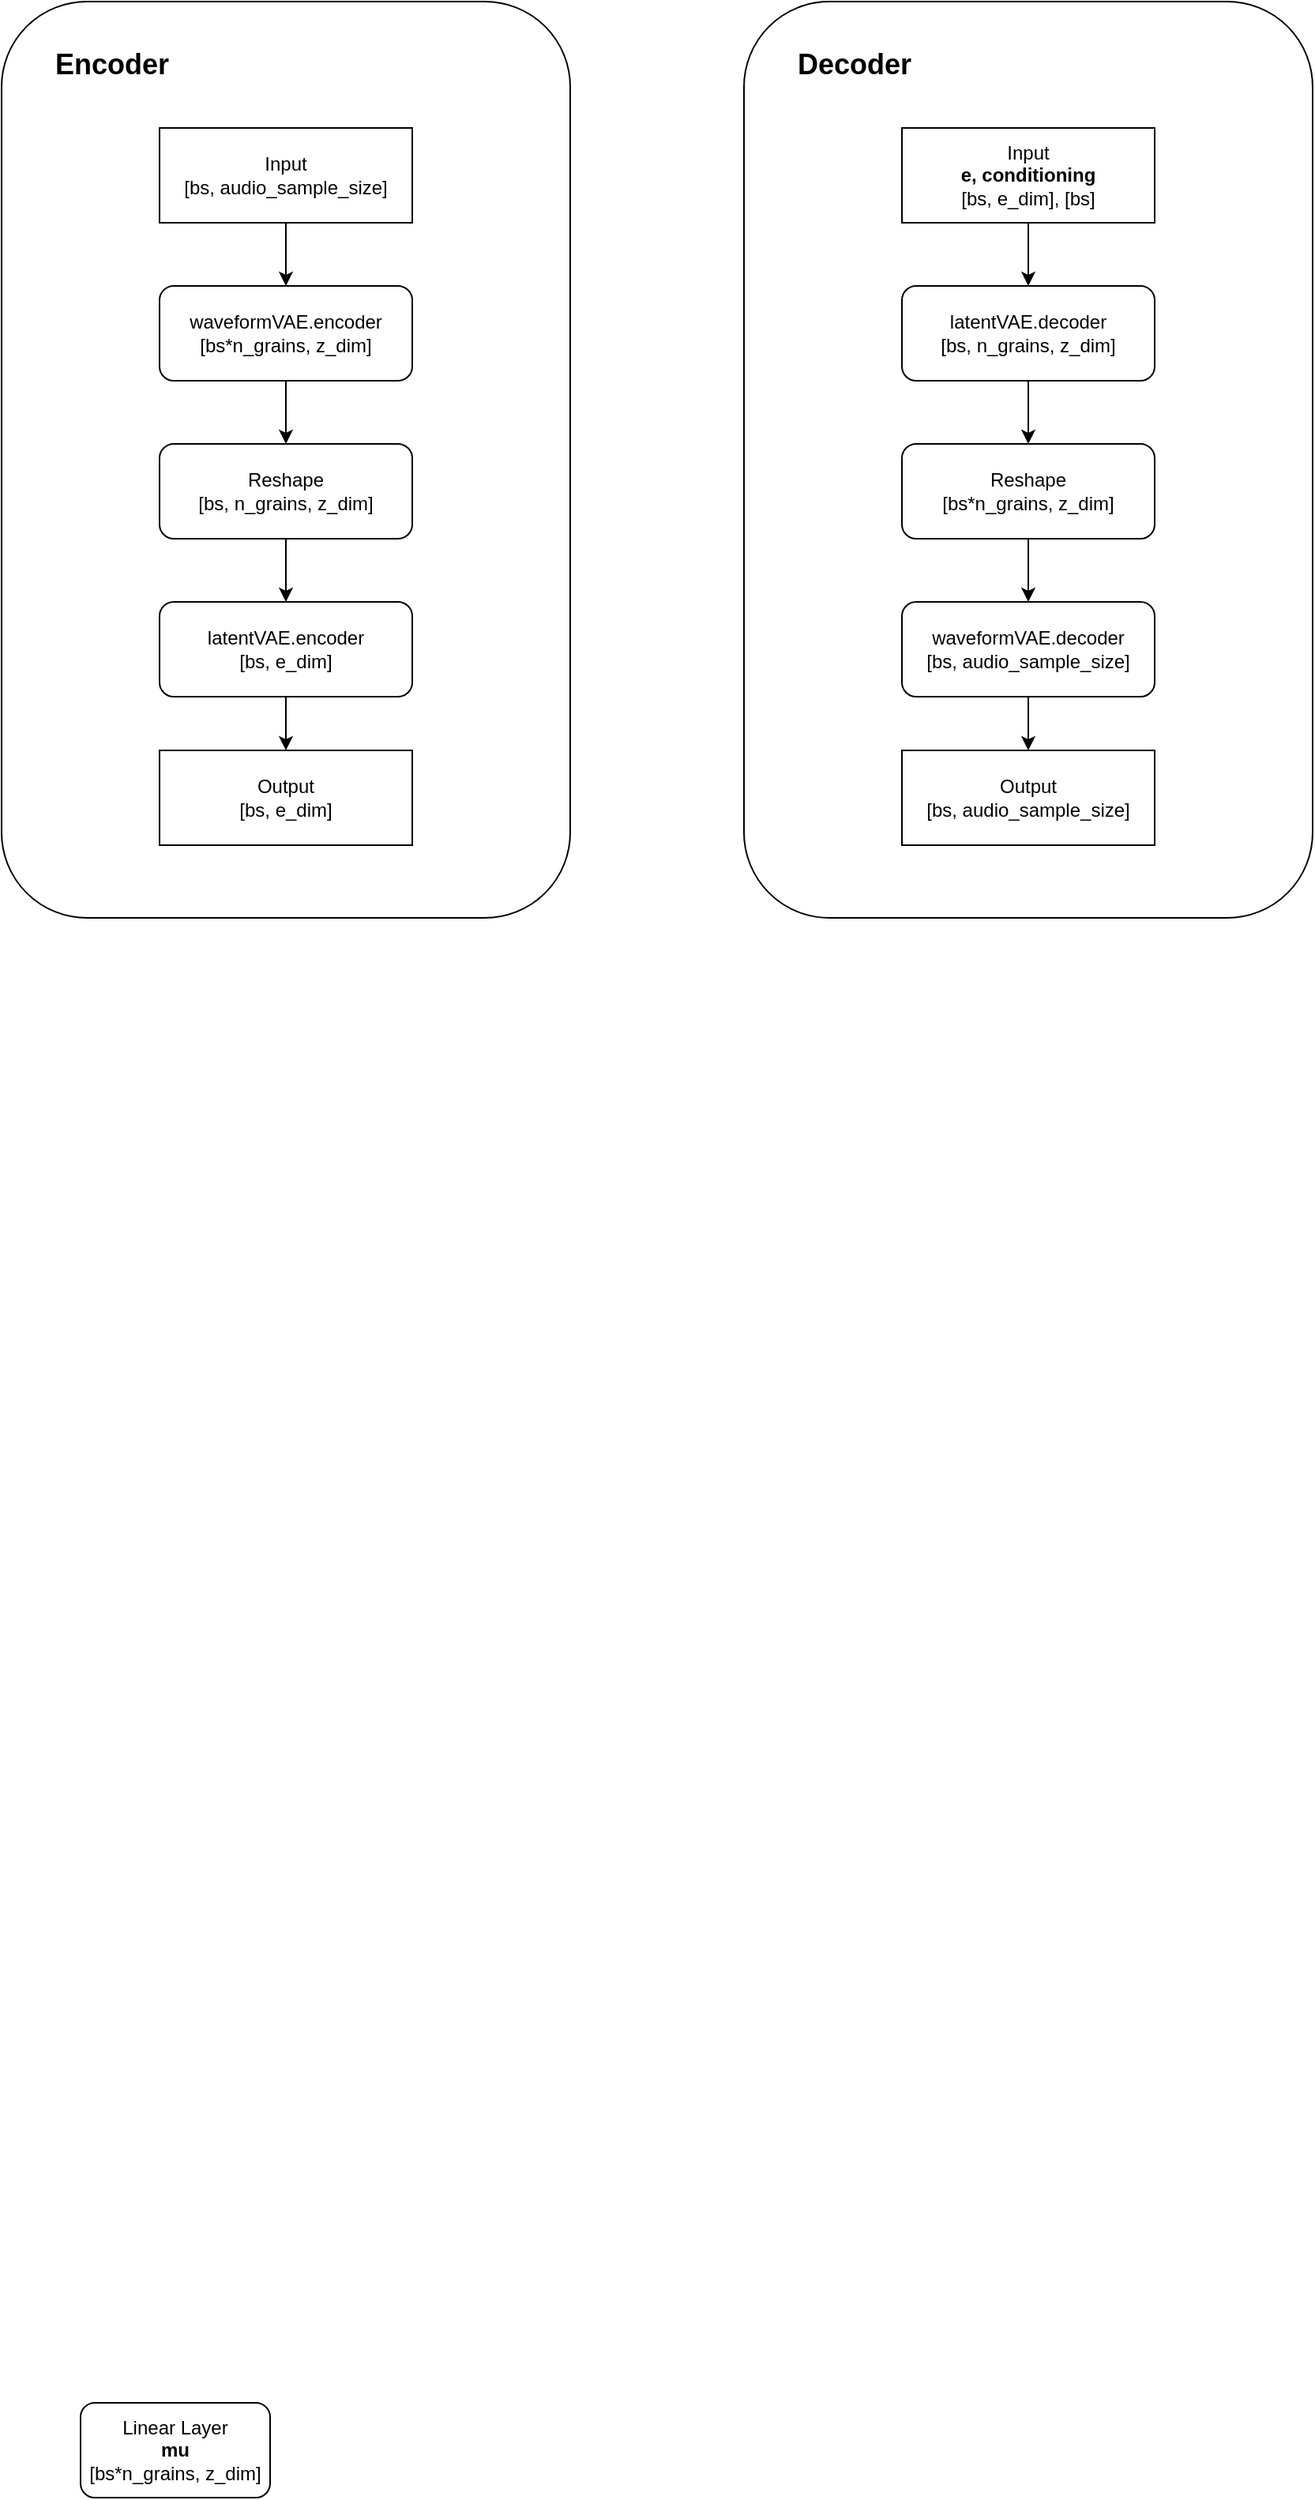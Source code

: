 <mxfile version="21.6.9" type="device">
  <diagram name="Page-1" id="BEE_PI4ZTQYsDp6mw7uW">
    <mxGraphModel dx="1912" dy="1020" grid="1" gridSize="10" guides="1" tooltips="1" connect="1" arrows="1" fold="1" page="1" pageScale="1" pageWidth="827" pageHeight="1169" math="0" shadow="0">
      <root>
        <mxCell id="0" />
        <mxCell id="1" parent="0" />
        <mxCell id="K29Ckt8CjFFlXVH_8B9p-33" value="" style="rounded=1;whiteSpace=wrap;html=1;" vertex="1" parent="1">
          <mxGeometry x="270" y="50" width="360" height="580" as="geometry" />
        </mxCell>
        <mxCell id="K29Ckt8CjFFlXVH_8B9p-121" value="" style="edgeStyle=orthogonalEdgeStyle;rounded=0;orthogonalLoop=1;jettySize=auto;html=1;" edge="1" parent="1" source="K29Ckt8CjFFlXVH_8B9p-1" target="K29Ckt8CjFFlXVH_8B9p-81">
          <mxGeometry relative="1" as="geometry" />
        </mxCell>
        <mxCell id="K29Ckt8CjFFlXVH_8B9p-1" value="Input&lt;br&gt;[bs, audio_sample_size]" style="rounded=0;whiteSpace=wrap;html=1;" vertex="1" parent="1">
          <mxGeometry x="370" y="130" width="160" height="60" as="geometry" />
        </mxCell>
        <mxCell id="K29Ckt8CjFFlXVH_8B9p-27" value="Linear Layer&lt;br&gt;&lt;b&gt;mu&lt;br&gt;&lt;/b&gt;[bs*n_grains, z_dim]" style="rounded=1;whiteSpace=wrap;html=1;" vertex="1" parent="1">
          <mxGeometry x="320" y="1570" width="120" height="60" as="geometry" />
        </mxCell>
        <mxCell id="K29Ckt8CjFFlXVH_8B9p-35" value="&lt;font style=&quot;font-size: 18px;&quot;&gt;&lt;b&gt;Encoder&lt;/b&gt;&lt;/font&gt;" style="text;html=1;strokeColor=none;fillColor=none;align=center;verticalAlign=middle;whiteSpace=wrap;rounded=0;" vertex="1" parent="1">
          <mxGeometry x="300" y="70" width="80" height="40" as="geometry" />
        </mxCell>
        <mxCell id="K29Ckt8CjFFlXVH_8B9p-36" value="" style="rounded=1;whiteSpace=wrap;html=1;" vertex="1" parent="1">
          <mxGeometry x="740" y="50" width="360" height="580" as="geometry" />
        </mxCell>
        <mxCell id="K29Ckt8CjFFlXVH_8B9p-37" value="&lt;font style=&quot;font-size: 18px;&quot;&gt;&lt;b&gt;Decoder&lt;br&gt;&lt;/b&gt;&lt;/font&gt;" style="text;html=1;strokeColor=none;fillColor=none;align=center;verticalAlign=middle;whiteSpace=wrap;rounded=0;" vertex="1" parent="1">
          <mxGeometry x="770" y="70" width="80" height="40" as="geometry" />
        </mxCell>
        <mxCell id="K29Ckt8CjFFlXVH_8B9p-100" value="" style="edgeStyle=orthogonalEdgeStyle;rounded=0;orthogonalLoop=1;jettySize=auto;html=1;" edge="1" parent="1" source="K29Ckt8CjFFlXVH_8B9p-41" target="K29Ckt8CjFFlXVH_8B9p-99">
          <mxGeometry relative="1" as="geometry" />
        </mxCell>
        <mxCell id="K29Ckt8CjFFlXVH_8B9p-41" value="Input&lt;br&gt;&lt;b&gt;e, conditioning&lt;/b&gt;&lt;br&gt;[bs, e_dim], [bs]" style="rounded=0;whiteSpace=wrap;html=1;" vertex="1" parent="1">
          <mxGeometry x="840" y="130" width="160" height="60" as="geometry" />
        </mxCell>
        <mxCell id="K29Ckt8CjFFlXVH_8B9p-123" value="" style="edgeStyle=orthogonalEdgeStyle;rounded=0;orthogonalLoop=1;jettySize=auto;html=1;" edge="1" parent="1" source="K29Ckt8CjFFlXVH_8B9p-81" target="K29Ckt8CjFFlXVH_8B9p-122">
          <mxGeometry relative="1" as="geometry" />
        </mxCell>
        <mxCell id="K29Ckt8CjFFlXVH_8B9p-81" value="waveformVAE.encoder&lt;br&gt;[bs*n_grains, z_dim]" style="rounded=1;whiteSpace=wrap;html=1;" vertex="1" parent="1">
          <mxGeometry x="370" y="230" width="160" height="60" as="geometry" />
        </mxCell>
        <mxCell id="K29Ckt8CjFFlXVH_8B9p-129" value="" style="edgeStyle=orthogonalEdgeStyle;rounded=0;orthogonalLoop=1;jettySize=auto;html=1;" edge="1" parent="1" source="K29Ckt8CjFFlXVH_8B9p-99" target="K29Ckt8CjFFlXVH_8B9p-128">
          <mxGeometry relative="1" as="geometry" />
        </mxCell>
        <mxCell id="K29Ckt8CjFFlXVH_8B9p-99" value="latentVAE.decoder&lt;br&gt;[bs, n_grains, z_dim]" style="rounded=1;whiteSpace=wrap;html=1;" vertex="1" parent="1">
          <mxGeometry x="840" y="230" width="160" height="60" as="geometry" />
        </mxCell>
        <mxCell id="K29Ckt8CjFFlXVH_8B9p-125" value="" style="edgeStyle=orthogonalEdgeStyle;rounded=0;orthogonalLoop=1;jettySize=auto;html=1;" edge="1" parent="1" source="K29Ckt8CjFFlXVH_8B9p-122" target="K29Ckt8CjFFlXVH_8B9p-124">
          <mxGeometry relative="1" as="geometry" />
        </mxCell>
        <mxCell id="K29Ckt8CjFFlXVH_8B9p-122" value="Reshape&lt;br&gt;[bs, n_grains, z_dim]" style="rounded=1;whiteSpace=wrap;html=1;" vertex="1" parent="1">
          <mxGeometry x="370" y="330" width="160" height="60" as="geometry" />
        </mxCell>
        <mxCell id="K29Ckt8CjFFlXVH_8B9p-127" value="" style="edgeStyle=orthogonalEdgeStyle;rounded=0;orthogonalLoop=1;jettySize=auto;html=1;" edge="1" parent="1" source="K29Ckt8CjFFlXVH_8B9p-124" target="K29Ckt8CjFFlXVH_8B9p-126">
          <mxGeometry relative="1" as="geometry" />
        </mxCell>
        <mxCell id="K29Ckt8CjFFlXVH_8B9p-124" value="latentVAE.encoder&lt;br&gt;[bs, e_dim]" style="rounded=1;whiteSpace=wrap;html=1;" vertex="1" parent="1">
          <mxGeometry x="370" y="430" width="160" height="60" as="geometry" />
        </mxCell>
        <mxCell id="K29Ckt8CjFFlXVH_8B9p-126" value="Output&lt;br&gt;[bs, e_dim]" style="rounded=0;whiteSpace=wrap;html=1;" vertex="1" parent="1">
          <mxGeometry x="370" y="524" width="160" height="60" as="geometry" />
        </mxCell>
        <mxCell id="K29Ckt8CjFFlXVH_8B9p-131" value="" style="edgeStyle=orthogonalEdgeStyle;rounded=0;orthogonalLoop=1;jettySize=auto;html=1;" edge="1" parent="1" source="K29Ckt8CjFFlXVH_8B9p-128" target="K29Ckt8CjFFlXVH_8B9p-130">
          <mxGeometry relative="1" as="geometry" />
        </mxCell>
        <mxCell id="K29Ckt8CjFFlXVH_8B9p-128" value="Reshape&lt;br&gt;[bs*n_grains, z_dim]" style="rounded=1;whiteSpace=wrap;html=1;" vertex="1" parent="1">
          <mxGeometry x="840" y="330" width="160" height="60" as="geometry" />
        </mxCell>
        <mxCell id="K29Ckt8CjFFlXVH_8B9p-133" value="" style="edgeStyle=orthogonalEdgeStyle;rounded=0;orthogonalLoop=1;jettySize=auto;html=1;" edge="1" parent="1" source="K29Ckt8CjFFlXVH_8B9p-130" target="K29Ckt8CjFFlXVH_8B9p-132">
          <mxGeometry relative="1" as="geometry" />
        </mxCell>
        <mxCell id="K29Ckt8CjFFlXVH_8B9p-130" value="waveformVAE.decoder&lt;br&gt;[bs, audio_sample_size]" style="rounded=1;whiteSpace=wrap;html=1;" vertex="1" parent="1">
          <mxGeometry x="840" y="430" width="160" height="60" as="geometry" />
        </mxCell>
        <mxCell id="K29Ckt8CjFFlXVH_8B9p-132" value="Output&lt;br&gt;[bs, audio_sample_size]" style="rounded=0;whiteSpace=wrap;html=1;" vertex="1" parent="1">
          <mxGeometry x="840" y="524" width="160" height="60" as="geometry" />
        </mxCell>
      </root>
    </mxGraphModel>
  </diagram>
</mxfile>
